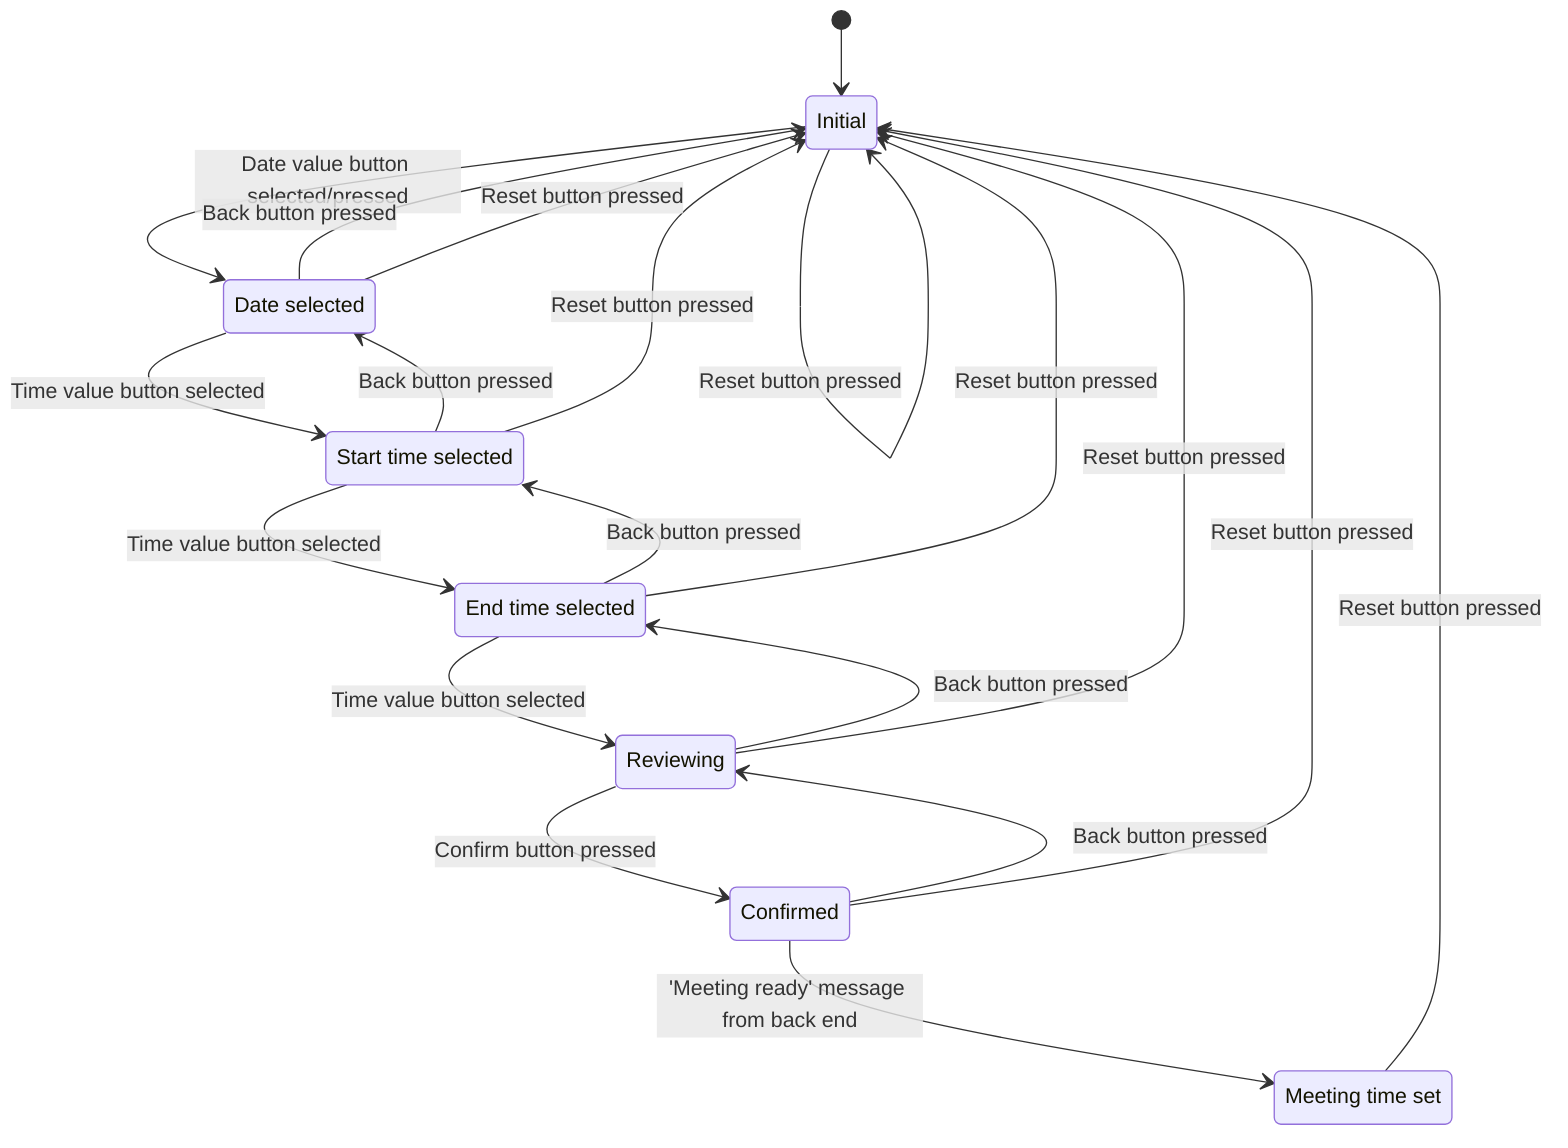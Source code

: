 stateDiagram
    state "Initial" as Initial
    state "Date selected" as DateSelected
    state "Start time selected" as StartTimeSelected
    state "End time selected" as EndTimeSelected
    state "Reviewing" as Reviewing
    state "Confirmed" as Confirmed
    state "Meeting time set" as MeetingTimeSet

    [*] --> Initial
    Initial --> DateSelected : Date value button selected/pressed
    DateSelected --> Initial : Back button pressed
    DateSelected --> StartTimeSelected : Time value button selected
    StartTimeSelected --> DateSelected : Back button pressed
    StartTimeSelected --> EndTimeSelected : Time value button selected
    EndTimeSelected --> StartTimeSelected : Back button pressed
    EndTimeSelected --> Reviewing : Time value button selected
    Reviewing --> EndTimeSelected : Back button pressed
    Reviewing --> Confirmed : Confirm button pressed
    Confirmed --> Reviewing : Back button pressed
    Confirmed --> MeetingTimeSet : 'Meeting ready' message from back end

    Initial --> Initial : Reset button pressed
    DateSelected --> Initial : Reset button pressed
    StartTimeSelected --> Initial : Reset button pressed
    EndTimeSelected --> Initial : Reset button pressed
    Reviewing --> Initial : Reset button pressed
    Confirmed --> Initial : Reset button pressed
    MeetingTimeSet --> Initial : Reset button pressed